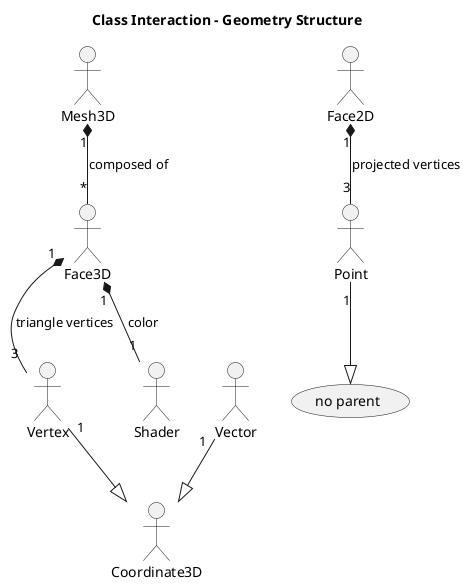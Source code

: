 @startuml GeometryComposition
title "Class Interaction – Geometry Structure"

Mesh3D "1" *-- "*" Face3D : composed of
Face3D "1" *-- "3" Vertex : triangle vertices
Face3D "1" *-- "1" Shader : color

Vertex "1" --|> Coordinate3D
Vector "1" --|> Coordinate3D

Face2D "1" *-- "3" Point : projected vertices
Point "1" --|> (no parent)

@enduml
